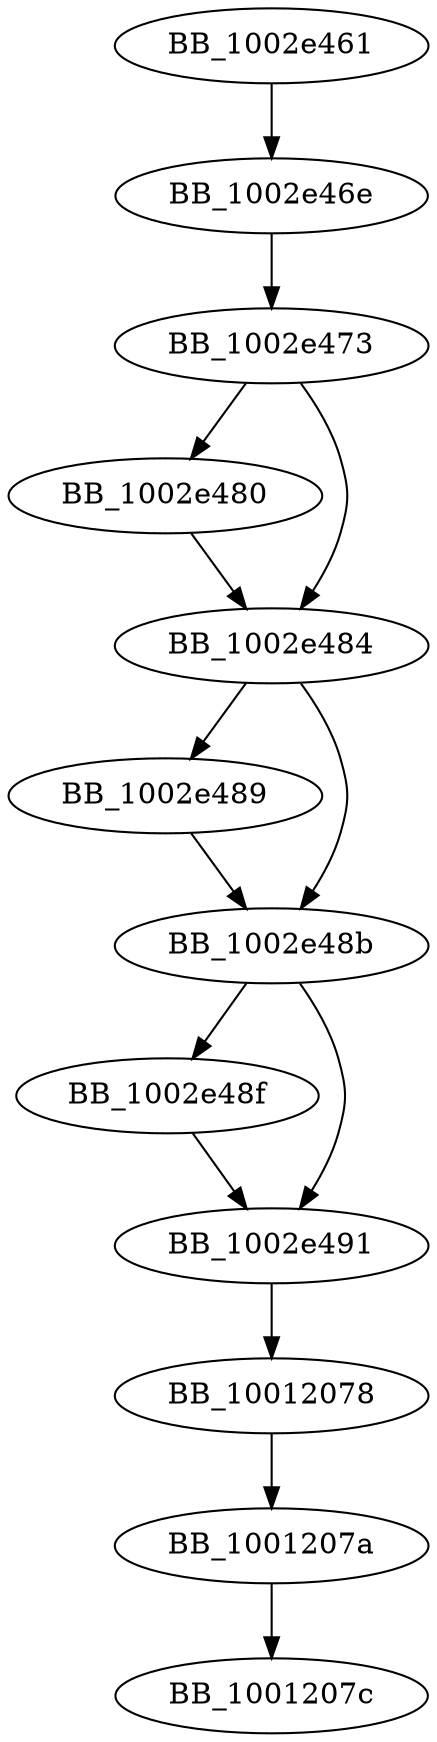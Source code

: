 DiGraph __fFEXP{
BB_10012078->BB_1001207a
BB_1001207a->BB_1001207c
BB_1002e461->BB_1002e46e
BB_1002e46e->BB_1002e473
BB_1002e473->BB_1002e480
BB_1002e473->BB_1002e484
BB_1002e480->BB_1002e484
BB_1002e484->BB_1002e489
BB_1002e484->BB_1002e48b
BB_1002e489->BB_1002e48b
BB_1002e48b->BB_1002e48f
BB_1002e48b->BB_1002e491
BB_1002e48f->BB_1002e491
BB_1002e491->BB_10012078
}
